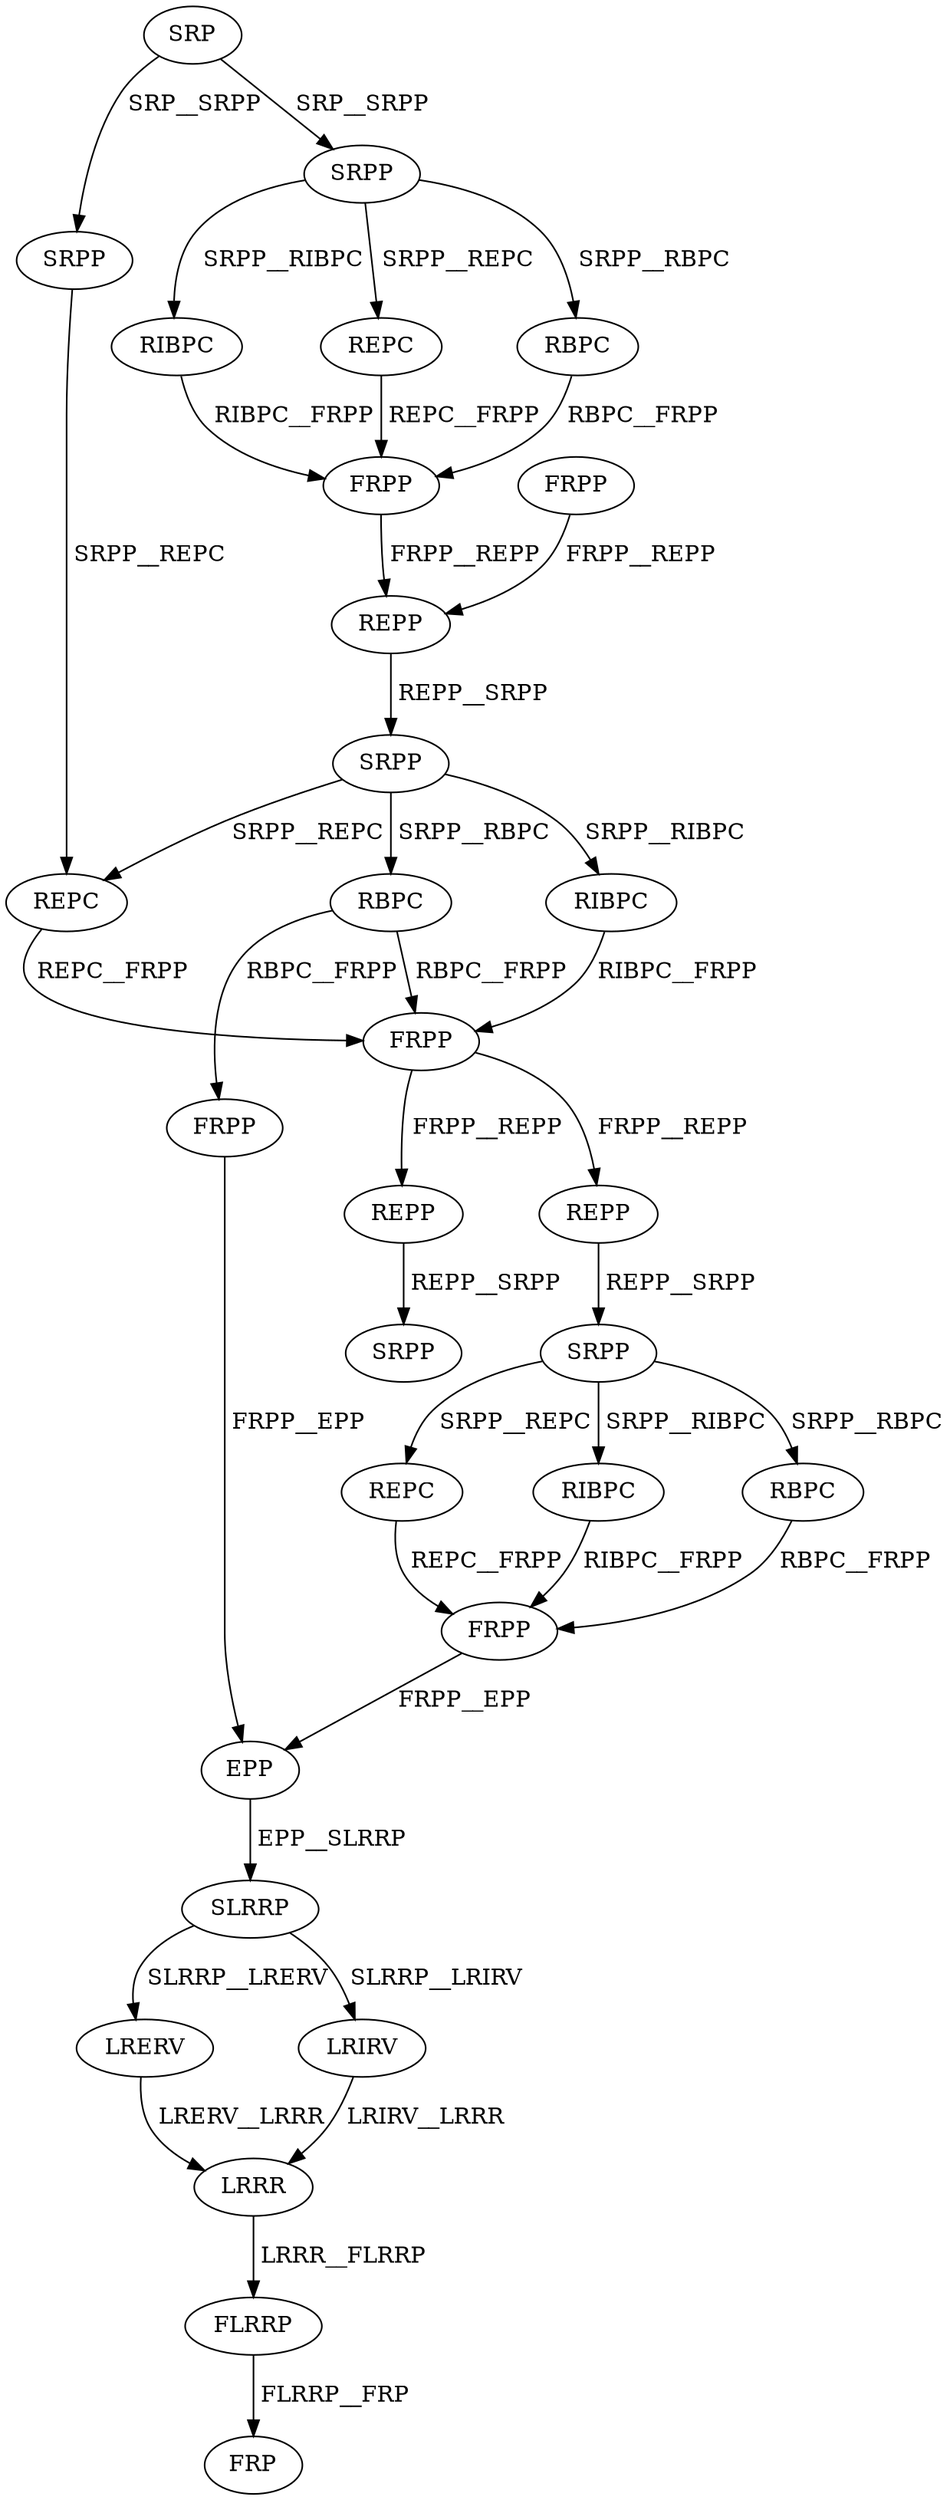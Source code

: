 digraph G { 
1 [label="SRP",color=black,fontcolor=black];
2 [label="SRPP",color=black,fontcolor=black];
3 [label="FRPP",color=black,fontcolor=black];
4 [label="RIBPC",color=black,fontcolor=black];
5 [label="REPC",color=black,fontcolor=black];
6 [label="RBPC",color=black,fontcolor=black];
7 [label="FRPP",color=black,fontcolor=black];
8 [label="SRPP",color=black,fontcolor=black];
9 [label="REPP",color=black,fontcolor=black];
10 [label="SRPP",color=black,fontcolor=black];
11 [label="REPC",color=black,fontcolor=black];
12 [label="RIBPC",color=black,fontcolor=black];
13 [label="RBPC",color=black,fontcolor=black];
14 [label="FRPP",color=black,fontcolor=black];
15 [label="REPP",color=black,fontcolor=black];
16 [label="SRPP",color=black,fontcolor=black];
17 [label="REPP",color=black,fontcolor=black];
18 [label="FRPP",color=black,fontcolor=black];
19 [label="REPC",color=black,fontcolor=black];
20 [label="RIBPC",color=black,fontcolor=black];
21 [label="RBPC",color=black,fontcolor=black];
22 [label="FRPP",color=black,fontcolor=black];
23 [label="SRPP",color=black,fontcolor=black];
24 [label="EPP",color=black,fontcolor=black];
25 [label="SLRRP",color=black,fontcolor=black];
26 [label="LRERV",color=black,fontcolor=black];
27 [label="LRIRV",color=black,fontcolor=black];
28 [label="LRRR",color=black,fontcolor=black];
29 [label="FLRRP",color=black,fontcolor=black];
30 [label="FRP",color=black,fontcolor=black];
1->2[label=" SRP__SRPP",color=black,fontcolor=black];
1->8[label=" SRP__SRPP",color=black,fontcolor=black];
2->4[label=" SRPP__RIBPC",color=black,fontcolor=black];
2->5[label=" SRPP__REPC",color=black,fontcolor=black];
2->6[label=" SRPP__RBPC",color=black,fontcolor=black];
3->9[label=" FRPP__REPP",color=black,fontcolor=black];
4->7[label=" RIBPC__FRPP",color=black,fontcolor=black];
5->7[label=" REPC__FRPP",color=black,fontcolor=black];
6->7[label=" RBPC__FRPP",color=black,fontcolor=black];
7->9[label=" FRPP__REPP",color=black,fontcolor=black];
8->11[label=" SRPP__REPC",color=black,fontcolor=black];
9->10[label=" REPP__SRPP",color=black,fontcolor=black];
10->11[label=" SRPP__REPC",color=black,fontcolor=black];
10->12[label=" SRPP__RIBPC",color=black,fontcolor=black];
10->13[label=" SRPP__RBPC",color=black,fontcolor=black];
11->14[label=" REPC__FRPP",color=black,fontcolor=black];
12->14[label=" RIBPC__FRPP",color=black,fontcolor=black];
13->14[label=" RBPC__FRPP",color=black,fontcolor=black];
13->18[label=" RBPC__FRPP",color=black,fontcolor=black];
14->15[label=" FRPP__REPP",color=black,fontcolor=black];
14->17[label=" FRPP__REPP",color=black,fontcolor=black];
15->16[label=" REPP__SRPP",color=black,fontcolor=black];
16->19[label=" SRPP__REPC",color=black,fontcolor=black];
16->20[label=" SRPP__RIBPC",color=black,fontcolor=black];
16->21[label=" SRPP__RBPC",color=black,fontcolor=black];
17->23[label=" REPP__SRPP",color=black,fontcolor=black];
18->24[label=" FRPP__EPP",color=black,fontcolor=black];
19->22[label=" REPC__FRPP",color=black,fontcolor=black];
20->22[label=" RIBPC__FRPP",color=black,fontcolor=black];
21->22[label=" RBPC__FRPP",color=black,fontcolor=black];
22->24[label=" FRPP__EPP",color=black,fontcolor=black];
24->25[label=" EPP__SLRRP",color=black,fontcolor=black];
25->26[label=" SLRRP__LRERV",color=black,fontcolor=black];
25->27[label=" SLRRP__LRIRV",color=black,fontcolor=black];
26->28[label=" LRERV__LRRR",color=black,fontcolor=black];
27->28[label=" LRIRV__LRRR",color=black,fontcolor=black];
28->29[label=" LRRR__FLRRP",color=black,fontcolor=black];
29->30[label=" FLRRP__FRP",color=black,fontcolor=black];
}
